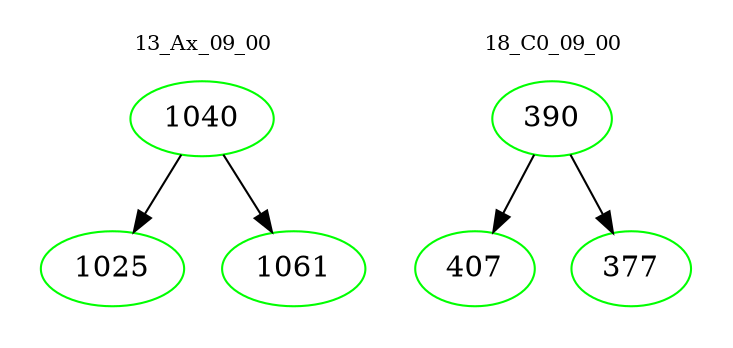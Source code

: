 digraph{
subgraph cluster_0 {
color = white
label = "13_Ax_09_00";
fontsize=10;
T0_1040 [label="1040", color="green"]
T0_1040 -> T0_1025 [color="black"]
T0_1025 [label="1025", color="green"]
T0_1040 -> T0_1061 [color="black"]
T0_1061 [label="1061", color="green"]
}
subgraph cluster_1 {
color = white
label = "18_C0_09_00";
fontsize=10;
T1_390 [label="390", color="green"]
T1_390 -> T1_407 [color="black"]
T1_407 [label="407", color="green"]
T1_390 -> T1_377 [color="black"]
T1_377 [label="377", color="green"]
}
}
